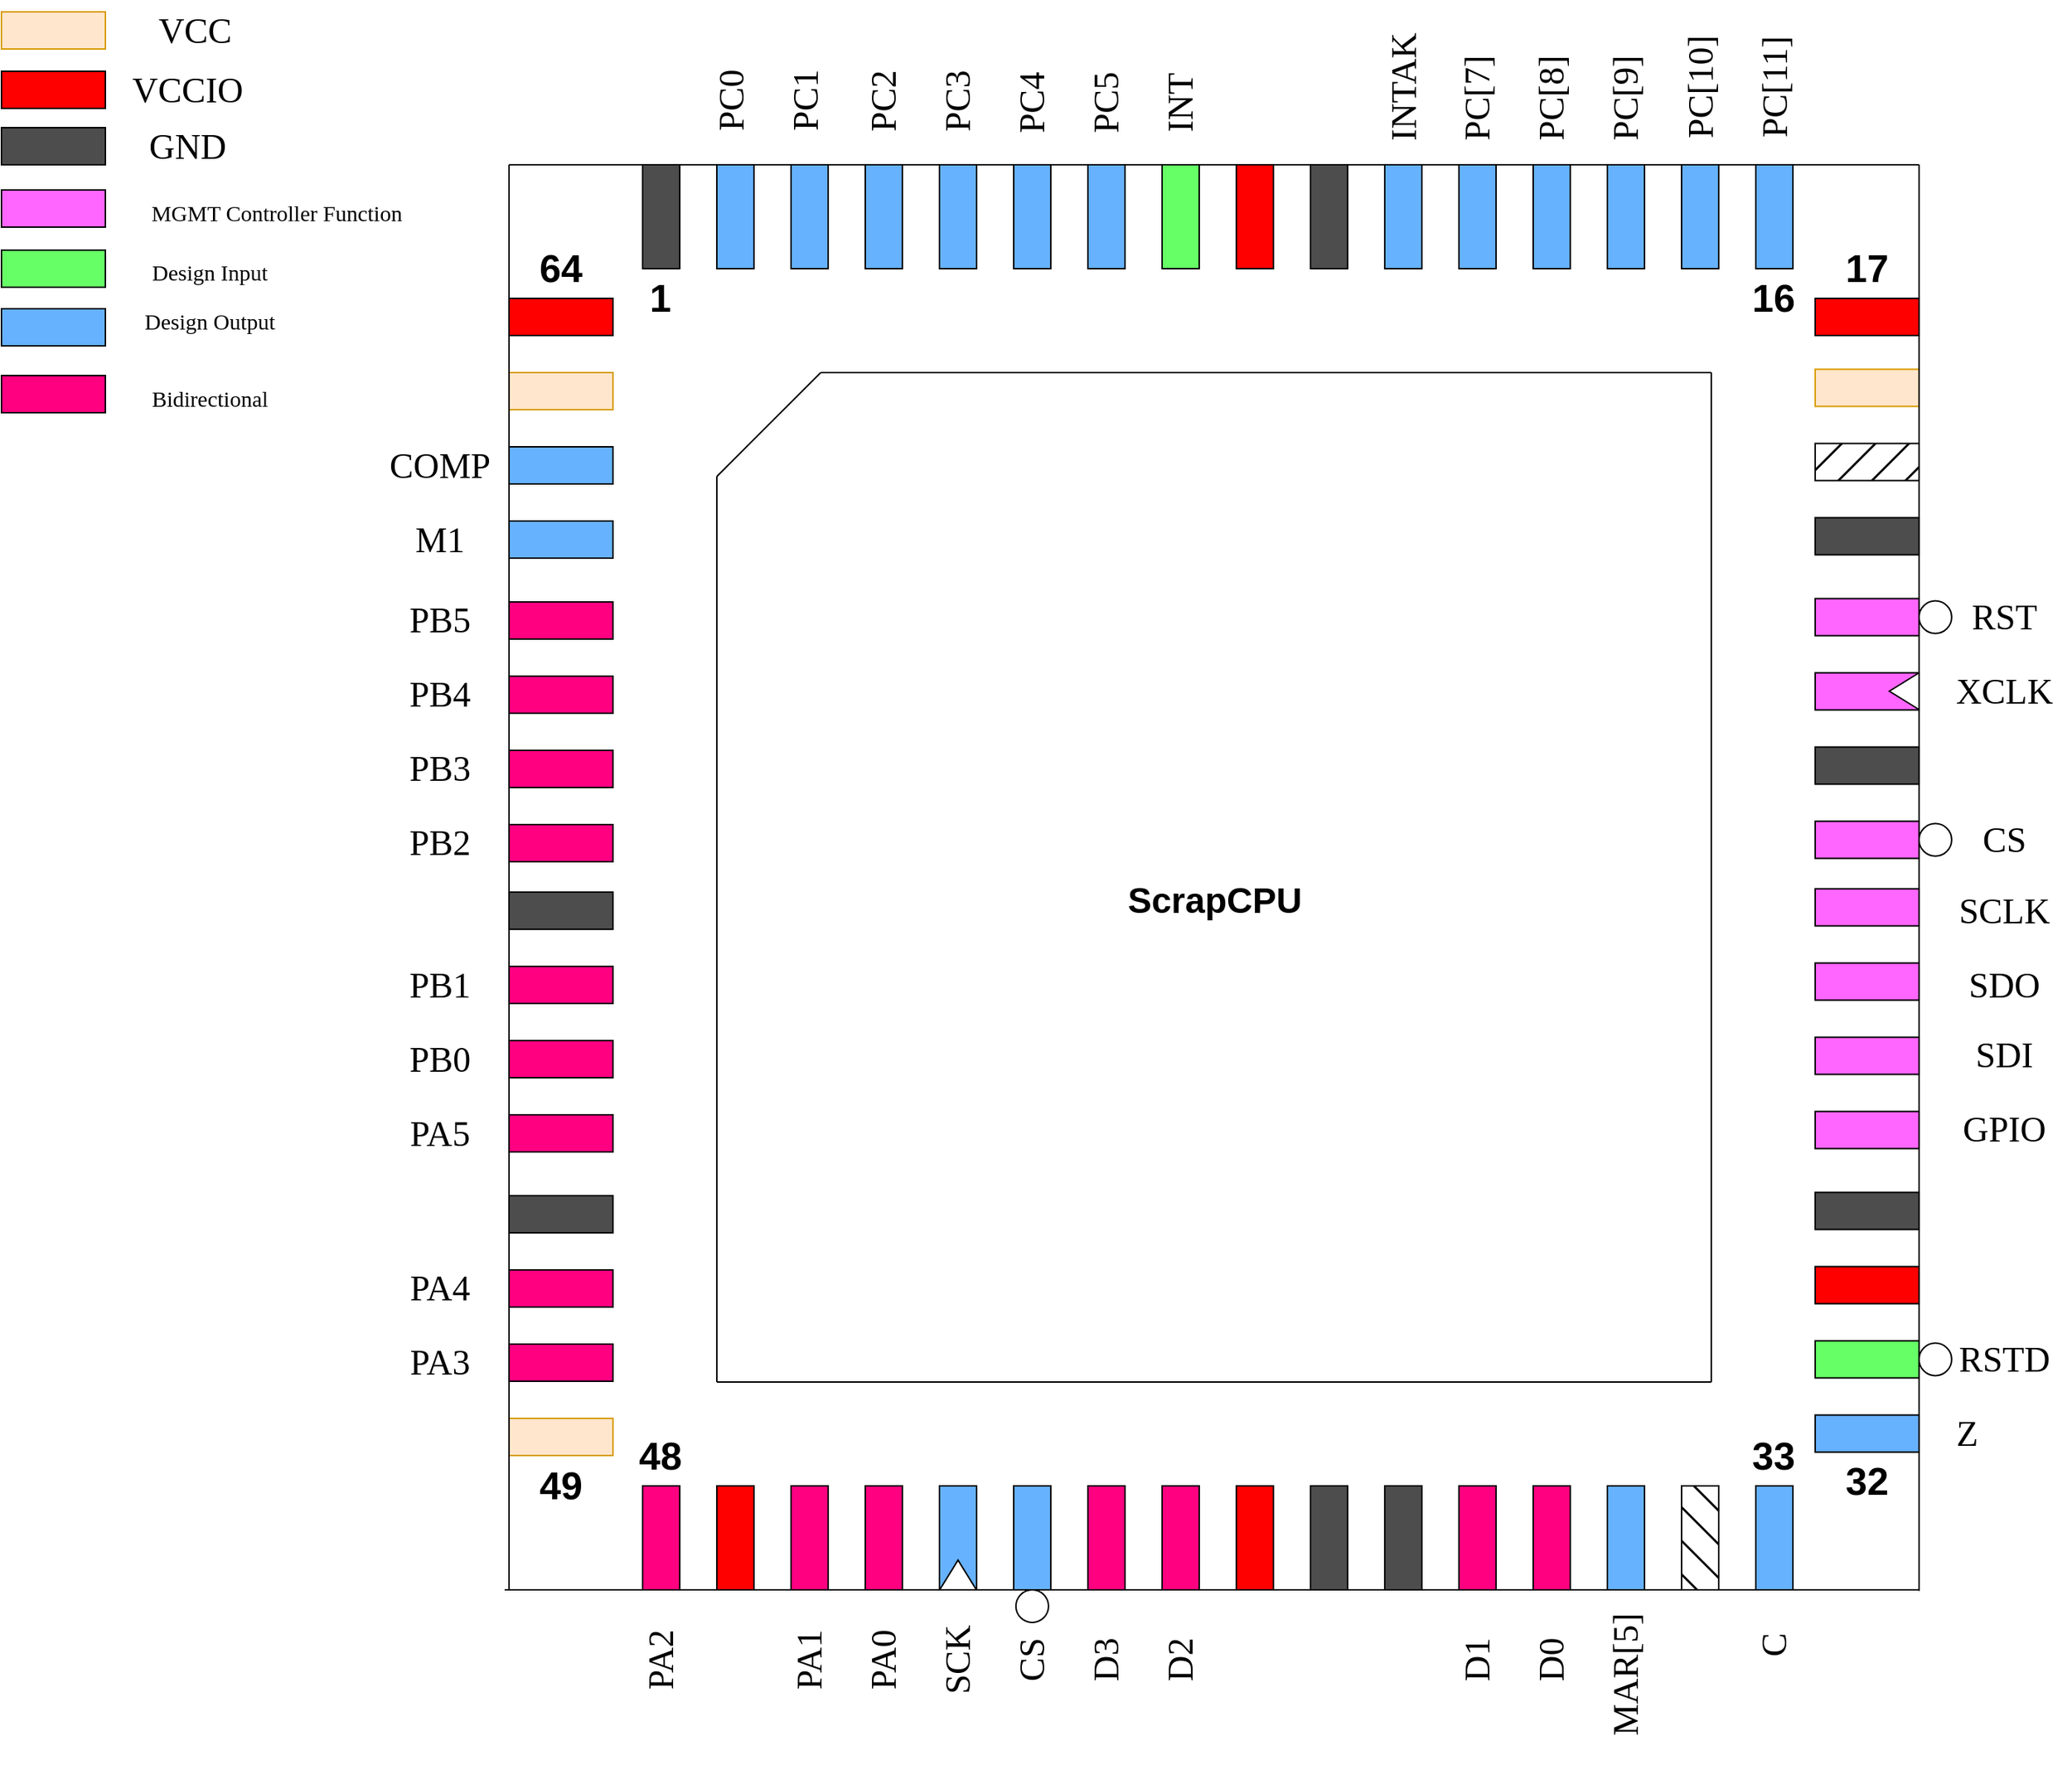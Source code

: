 <mxfile version="24.5.5" type="device">
  <diagram name="Page-1" id="KBfaCyDjYWF2zj9976v4">
    <mxGraphModel dx="2615" dy="2557" grid="1" gridSize="10" guides="1" tooltips="1" connect="1" arrows="1" fold="1" page="1" pageScale="1" pageWidth="1654" pageHeight="1169" math="0" shadow="0">
      <root>
        <mxCell id="0" />
        <mxCell id="1" parent="0" />
        <mxCell id="v-SxHT_lb7vYxUnTYVk2-1" value="" style="rounded=0;whiteSpace=wrap;html=1;fillColor=#FF0000;" parent="1" vertex="1">
          <mxGeometry x="351.96" y="193" width="70" height="25" as="geometry" />
        </mxCell>
        <mxCell id="v-SxHT_lb7vYxUnTYVk2-3" value="" style="rounded=0;whiteSpace=wrap;html=1;fillColor=#ffe6cc;strokeColor=#d79b00;" parent="1" vertex="1">
          <mxGeometry x="351.96" y="243" width="70" height="25" as="geometry" />
        </mxCell>
        <mxCell id="v-SxHT_lb7vYxUnTYVk2-4" value="" style="rounded=0;whiteSpace=wrap;html=1;fillColor=#66B2FF;" parent="1" vertex="1">
          <mxGeometry x="351.96" y="293" width="70" height="25" as="geometry" />
        </mxCell>
        <mxCell id="v-SxHT_lb7vYxUnTYVk2-5" value="" style="rounded=0;whiteSpace=wrap;html=1;fillColor=#66B2FF;" parent="1" vertex="1">
          <mxGeometry x="351.96" y="343" width="70" height="25" as="geometry" />
        </mxCell>
        <mxCell id="v-SxHT_lb7vYxUnTYVk2-6" value="" style="rounded=0;whiteSpace=wrap;html=1;fillColor=#FF0080;" parent="1" vertex="1">
          <mxGeometry x="351.96" y="397.5" width="70" height="25" as="geometry" />
        </mxCell>
        <mxCell id="v-SxHT_lb7vYxUnTYVk2-7" value="" style="rounded=0;whiteSpace=wrap;html=1;fillColor=#FF0080;" parent="1" vertex="1">
          <mxGeometry x="351.96" y="447.5" width="70" height="25" as="geometry" />
        </mxCell>
        <mxCell id="v-SxHT_lb7vYxUnTYVk2-8" value="" style="rounded=0;whiteSpace=wrap;html=1;fillColor=#FF0080;" parent="1" vertex="1">
          <mxGeometry x="351.96" y="497.5" width="70" height="25" as="geometry" />
        </mxCell>
        <mxCell id="v-SxHT_lb7vYxUnTYVk2-9" value="" style="rounded=0;whiteSpace=wrap;html=1;fillColor=#FF0080;" parent="1" vertex="1">
          <mxGeometry x="351.96" y="547.5" width="70" height="25" as="geometry" />
        </mxCell>
        <mxCell id="v-SxHT_lb7vYxUnTYVk2-10" value="" style="rounded=0;whiteSpace=wrap;html=1;fillColor=#4D4D4D;" parent="1" vertex="1">
          <mxGeometry x="351.96" y="593" width="70" height="25" as="geometry" />
        </mxCell>
        <mxCell id="v-SxHT_lb7vYxUnTYVk2-11" value="" style="rounded=0;whiteSpace=wrap;html=1;fillColor=#FF0080;" parent="1" vertex="1">
          <mxGeometry x="351.96" y="643" width="70" height="25" as="geometry" />
        </mxCell>
        <mxCell id="v-SxHT_lb7vYxUnTYVk2-12" value="" style="rounded=0;whiteSpace=wrap;html=1;fillColor=#FF0080;" parent="1" vertex="1">
          <mxGeometry x="351.96" y="693" width="70" height="25" as="geometry" />
        </mxCell>
        <mxCell id="v-SxHT_lb7vYxUnTYVk2-13" value="" style="rounded=0;whiteSpace=wrap;html=1;fillColor=#FF0080;" parent="1" vertex="1">
          <mxGeometry x="351.96" y="743" width="70" height="25" as="geometry" />
        </mxCell>
        <mxCell id="v-SxHT_lb7vYxUnTYVk2-14" value="" style="rounded=0;whiteSpace=wrap;html=1;fillColor=#4D4D4D;" parent="1" vertex="1">
          <mxGeometry x="351.96" y="797.5" width="70" height="25" as="geometry" />
        </mxCell>
        <mxCell id="v-SxHT_lb7vYxUnTYVk2-15" value="" style="rounded=0;whiteSpace=wrap;html=1;fillColor=#FF0080;" parent="1" vertex="1">
          <mxGeometry x="351.96" y="847.5" width="70" height="25" as="geometry" />
        </mxCell>
        <mxCell id="v-SxHT_lb7vYxUnTYVk2-16" value="" style="rounded=0;whiteSpace=wrap;html=1;fillColor=#FF0080;" parent="1" vertex="1">
          <mxGeometry x="351.96" y="897.5" width="70" height="25" as="geometry" />
        </mxCell>
        <mxCell id="v-SxHT_lb7vYxUnTYVk2-17" value="" style="rounded=0;whiteSpace=wrap;html=1;fillColor=#ffe6cc;strokeColor=#d79b00;" parent="1" vertex="1">
          <mxGeometry x="351.96" y="947.5" width="70" height="25" as="geometry" />
        </mxCell>
        <mxCell id="v-SxHT_lb7vYxUnTYVk2-19" value="" style="rounded=0;whiteSpace=wrap;html=1;fillColor=#FF0000;" parent="1" vertex="1">
          <mxGeometry x="1231.96" y="193" width="70" height="25" as="geometry" />
        </mxCell>
        <mxCell id="v-SxHT_lb7vYxUnTYVk2-20" value="" style="rounded=0;whiteSpace=wrap;html=1;fillColor=#ffe6cc;strokeColor=#d79b00;" parent="1" vertex="1">
          <mxGeometry x="1231.96" y="240.75" width="70" height="25" as="geometry" />
        </mxCell>
        <mxCell id="v-SxHT_lb7vYxUnTYVk2-21" value="" style="rounded=0;whiteSpace=wrap;html=1;fillColor=#000000;fillStyle=hatch;" parent="1" vertex="1">
          <mxGeometry x="1231.96" y="290.75" width="70" height="25" as="geometry" />
        </mxCell>
        <mxCell id="v-SxHT_lb7vYxUnTYVk2-22" value="" style="rounded=0;whiteSpace=wrap;html=1;fillColor=#4D4D4D;" parent="1" vertex="1">
          <mxGeometry x="1231.96" y="340.75" width="70" height="25" as="geometry" />
        </mxCell>
        <mxCell id="v-SxHT_lb7vYxUnTYVk2-23" value="" style="rounded=0;whiteSpace=wrap;html=1;fillColor=#FF66FF;" parent="1" vertex="1">
          <mxGeometry x="1231.96" y="395.25" width="70" height="25" as="geometry" />
        </mxCell>
        <mxCell id="v-SxHT_lb7vYxUnTYVk2-24" value="" style="rounded=0;whiteSpace=wrap;html=1;fillColor=#FF66FF;" parent="1" vertex="1">
          <mxGeometry x="1231.96" y="445.25" width="70" height="25" as="geometry" />
        </mxCell>
        <mxCell id="v-SxHT_lb7vYxUnTYVk2-25" value="" style="rounded=0;whiteSpace=wrap;html=1;fillColor=#4D4D4D;" parent="1" vertex="1">
          <mxGeometry x="1231.96" y="495.25" width="70" height="25" as="geometry" />
        </mxCell>
        <mxCell id="v-SxHT_lb7vYxUnTYVk2-26" value="" style="rounded=0;whiteSpace=wrap;html=1;fillColor=#FF66FF;" parent="1" vertex="1">
          <mxGeometry x="1231.96" y="545.25" width="70" height="25" as="geometry" />
        </mxCell>
        <mxCell id="v-SxHT_lb7vYxUnTYVk2-27" value="" style="rounded=0;whiteSpace=wrap;html=1;fillColor=#FF66FF;" parent="1" vertex="1">
          <mxGeometry x="1231.96" y="590.75" width="70" height="25" as="geometry" />
        </mxCell>
        <mxCell id="v-SxHT_lb7vYxUnTYVk2-28" value="" style="rounded=0;whiteSpace=wrap;html=1;fillColor=#FF66FF;" parent="1" vertex="1">
          <mxGeometry x="1231.96" y="640.75" width="70" height="25" as="geometry" />
        </mxCell>
        <mxCell id="v-SxHT_lb7vYxUnTYVk2-29" value="" style="rounded=0;whiteSpace=wrap;html=1;fillColor=#FF66FF;" parent="1" vertex="1">
          <mxGeometry x="1231.96" y="690.75" width="70" height="25" as="geometry" />
        </mxCell>
        <mxCell id="v-SxHT_lb7vYxUnTYVk2-30" value="" style="rounded=0;whiteSpace=wrap;html=1;fillColor=#FF66FF;" parent="1" vertex="1">
          <mxGeometry x="1231.96" y="740.75" width="70" height="25" as="geometry" />
        </mxCell>
        <mxCell id="v-SxHT_lb7vYxUnTYVk2-31" value="" style="rounded=0;whiteSpace=wrap;html=1;fillColor=#4D4D4D;" parent="1" vertex="1">
          <mxGeometry x="1231.96" y="795.25" width="70" height="25" as="geometry" />
        </mxCell>
        <mxCell id="v-SxHT_lb7vYxUnTYVk2-32" value="" style="rounded=0;whiteSpace=wrap;html=1;fillColor=#FF0000;" parent="1" vertex="1">
          <mxGeometry x="1231.96" y="845.25" width="70" height="25" as="geometry" />
        </mxCell>
        <mxCell id="v-SxHT_lb7vYxUnTYVk2-33" value="" style="rounded=0;whiteSpace=wrap;html=1;fillColor=#66FF66;" parent="1" vertex="1">
          <mxGeometry x="1231.96" y="895.25" width="70" height="25" as="geometry" />
        </mxCell>
        <mxCell id="v-SxHT_lb7vYxUnTYVk2-34" value="" style="rounded=0;whiteSpace=wrap;html=1;fillStyle=solid;fillColor=#66B2FF;" parent="1" vertex="1">
          <mxGeometry x="1231.96" y="945.25" width="70" height="25" as="geometry" />
        </mxCell>
        <mxCell id="v-SxHT_lb7vYxUnTYVk2-35" value="" style="rounded=0;whiteSpace=wrap;html=1;direction=south;fillColor=#FF0080;" parent="1" vertex="1">
          <mxGeometry x="441.96" y="993" width="25" height="70" as="geometry" />
        </mxCell>
        <mxCell id="v-SxHT_lb7vYxUnTYVk2-36" value="" style="rounded=0;whiteSpace=wrap;html=1;direction=south;fillColor=#FF0000;" parent="1" vertex="1">
          <mxGeometry x="491.96" y="993" width="25" height="70" as="geometry" />
        </mxCell>
        <mxCell id="v-SxHT_lb7vYxUnTYVk2-37" value="" style="rounded=0;whiteSpace=wrap;html=1;direction=south;fillColor=#FF0080;" parent="1" vertex="1">
          <mxGeometry x="541.96" y="993" width="25" height="70" as="geometry" />
        </mxCell>
        <mxCell id="v-SxHT_lb7vYxUnTYVk2-38" value="" style="rounded=0;whiteSpace=wrap;html=1;direction=south;fillColor=#FF0080;" parent="1" vertex="1">
          <mxGeometry x="591.96" y="993" width="25" height="70" as="geometry" />
        </mxCell>
        <mxCell id="v-SxHT_lb7vYxUnTYVk2-39" value="" style="rounded=0;whiteSpace=wrap;html=1;direction=south;fillColor=#66B2FF;" parent="1" vertex="1">
          <mxGeometry x="641.96" y="993" width="25" height="70" as="geometry" />
        </mxCell>
        <mxCell id="v-SxHT_lb7vYxUnTYVk2-40" value="" style="rounded=0;whiteSpace=wrap;html=1;direction=south;fillColor=#66B2FF;" parent="1" vertex="1">
          <mxGeometry x="691.96" y="993" width="25" height="70" as="geometry" />
        </mxCell>
        <mxCell id="v-SxHT_lb7vYxUnTYVk2-41" value="" style="rounded=0;whiteSpace=wrap;html=1;direction=south;fillColor=#FF0080;" parent="1" vertex="1">
          <mxGeometry x="741.96" y="993" width="25" height="70" as="geometry" />
        </mxCell>
        <mxCell id="v-SxHT_lb7vYxUnTYVk2-42" value="" style="rounded=0;whiteSpace=wrap;html=1;direction=south;fillColor=#FF0080;" parent="1" vertex="1">
          <mxGeometry x="791.96" y="993" width="25" height="70" as="geometry" />
        </mxCell>
        <mxCell id="v-SxHT_lb7vYxUnTYVk2-43" value="" style="rounded=0;whiteSpace=wrap;html=1;direction=south;fillColor=#FF0000;" parent="1" vertex="1">
          <mxGeometry x="841.96" y="993" width="25" height="70" as="geometry" />
        </mxCell>
        <mxCell id="v-SxHT_lb7vYxUnTYVk2-44" value="" style="rounded=0;whiteSpace=wrap;html=1;direction=south;fillColor=#4D4D4D;" parent="1" vertex="1">
          <mxGeometry x="891.96" y="993" width="25" height="70" as="geometry" />
        </mxCell>
        <mxCell id="v-SxHT_lb7vYxUnTYVk2-45" value="" style="rounded=0;whiteSpace=wrap;html=1;direction=south;fillColor=#4D4D4D;" parent="1" vertex="1">
          <mxGeometry x="941.96" y="993" width="25" height="70" as="geometry" />
        </mxCell>
        <mxCell id="v-SxHT_lb7vYxUnTYVk2-46" value="" style="rounded=0;whiteSpace=wrap;html=1;direction=south;fillColor=#FF0080;" parent="1" vertex="1">
          <mxGeometry x="991.96" y="993" width="25" height="70" as="geometry" />
        </mxCell>
        <mxCell id="v-SxHT_lb7vYxUnTYVk2-47" value="" style="rounded=0;whiteSpace=wrap;html=1;direction=south;fillColor=#FF0080;" parent="1" vertex="1">
          <mxGeometry x="1041.96" y="993" width="25" height="70" as="geometry" />
        </mxCell>
        <mxCell id="v-SxHT_lb7vYxUnTYVk2-48" value="" style="rounded=0;whiteSpace=wrap;html=1;direction=south;fillColor=#66B2FF;fillStyle=solid;" parent="1" vertex="1">
          <mxGeometry x="1091.96" y="993" width="25" height="70" as="geometry" />
        </mxCell>
        <mxCell id="v-SxHT_lb7vYxUnTYVk2-49" value="" style="rounded=0;whiteSpace=wrap;html=1;direction=south;fillStyle=hatch;fillColor=#000000;" parent="1" vertex="1">
          <mxGeometry x="1141.96" y="993" width="25" height="70" as="geometry" />
        </mxCell>
        <mxCell id="v-SxHT_lb7vYxUnTYVk2-50" value="" style="rounded=0;whiteSpace=wrap;html=1;direction=south;fillStyle=solid;fillColor=#66B2FF;" parent="1" vertex="1">
          <mxGeometry x="1191.96" y="993" width="25" height="70" as="geometry" />
        </mxCell>
        <mxCell id="v-SxHT_lb7vYxUnTYVk2-52" value="" style="rounded=0;whiteSpace=wrap;html=1;direction=south;fillColor=#4D4D4D;" parent="1" vertex="1">
          <mxGeometry x="441.96" y="103" width="25" height="70" as="geometry" />
        </mxCell>
        <mxCell id="v-SxHT_lb7vYxUnTYVk2-53" value="" style="rounded=0;whiteSpace=wrap;html=1;direction=south;fillColor=#66B2FF;" parent="1" vertex="1">
          <mxGeometry x="491.96" y="103" width="25" height="70" as="geometry" />
        </mxCell>
        <mxCell id="v-SxHT_lb7vYxUnTYVk2-54" value="" style="rounded=0;whiteSpace=wrap;html=1;direction=south;fillColor=#66B2FF;" parent="1" vertex="1">
          <mxGeometry x="541.96" y="103" width="25" height="70" as="geometry" />
        </mxCell>
        <mxCell id="v-SxHT_lb7vYxUnTYVk2-55" value="" style="rounded=0;whiteSpace=wrap;html=1;direction=south;fillColor=#66B2FF;" parent="1" vertex="1">
          <mxGeometry x="591.96" y="103" width="25" height="70" as="geometry" />
        </mxCell>
        <mxCell id="v-SxHT_lb7vYxUnTYVk2-56" value="" style="rounded=0;whiteSpace=wrap;html=1;direction=south;fillColor=#66B2FF;" parent="1" vertex="1">
          <mxGeometry x="641.96" y="103" width="25" height="70" as="geometry" />
        </mxCell>
        <mxCell id="v-SxHT_lb7vYxUnTYVk2-57" value="" style="rounded=0;whiteSpace=wrap;html=1;direction=south;fillColor=#66B2FF;" parent="1" vertex="1">
          <mxGeometry x="691.96" y="103" width="25" height="70" as="geometry" />
        </mxCell>
        <mxCell id="v-SxHT_lb7vYxUnTYVk2-58" value="" style="rounded=0;whiteSpace=wrap;html=1;direction=south;fillColor=#66B2FF;" parent="1" vertex="1">
          <mxGeometry x="741.96" y="103" width="25" height="70" as="geometry" />
        </mxCell>
        <mxCell id="v-SxHT_lb7vYxUnTYVk2-59" value="" style="rounded=0;whiteSpace=wrap;html=1;direction=south;fillColor=#66FF66;" parent="1" vertex="1">
          <mxGeometry x="791.96" y="103" width="25" height="70" as="geometry" />
        </mxCell>
        <mxCell id="v-SxHT_lb7vYxUnTYVk2-60" value="" style="rounded=0;whiteSpace=wrap;html=1;direction=south;fillColor=#FF0000;" parent="1" vertex="1">
          <mxGeometry x="841.96" y="103" width="25" height="70" as="geometry" />
        </mxCell>
        <mxCell id="v-SxHT_lb7vYxUnTYVk2-61" value="" style="rounded=0;whiteSpace=wrap;html=1;direction=south;fillColor=#4D4D4D;" parent="1" vertex="1">
          <mxGeometry x="891.96" y="103" width="25" height="70" as="geometry" />
        </mxCell>
        <mxCell id="v-SxHT_lb7vYxUnTYVk2-62" value="" style="rounded=0;whiteSpace=wrap;html=1;direction=south;fillColor=#66B2FF;" parent="1" vertex="1">
          <mxGeometry x="941.96" y="103" width="25" height="70" as="geometry" />
        </mxCell>
        <mxCell id="v-SxHT_lb7vYxUnTYVk2-63" value="" style="rounded=0;whiteSpace=wrap;html=1;direction=south;fillColor=#66B2FF;" parent="1" vertex="1">
          <mxGeometry x="991.96" y="103" width="25" height="70" as="geometry" />
        </mxCell>
        <mxCell id="v-SxHT_lb7vYxUnTYVk2-64" value="" style="rounded=0;whiteSpace=wrap;html=1;direction=south;fillColor=#66B2FF;" parent="1" vertex="1">
          <mxGeometry x="1041.96" y="103" width="25" height="70" as="geometry" />
        </mxCell>
        <mxCell id="v-SxHT_lb7vYxUnTYVk2-65" value="" style="rounded=0;whiteSpace=wrap;html=1;direction=south;fillColor=#66B2FF;" parent="1" vertex="1">
          <mxGeometry x="1091.96" y="103" width="25" height="70" as="geometry" />
        </mxCell>
        <mxCell id="v-SxHT_lb7vYxUnTYVk2-66" value="" style="rounded=0;whiteSpace=wrap;html=1;direction=south;fillColor=#66B2FF;fillStyle=solid;" parent="1" vertex="1">
          <mxGeometry x="1141.96" y="103" width="25" height="70" as="geometry" />
        </mxCell>
        <mxCell id="v-SxHT_lb7vYxUnTYVk2-67" value="" style="rounded=0;whiteSpace=wrap;html=1;direction=south;fillColor=#66B2FF;fillStyle=solid;" parent="1" vertex="1">
          <mxGeometry x="1191.96" y="103" width="25" height="70" as="geometry" />
        </mxCell>
        <mxCell id="v-SxHT_lb7vYxUnTYVk2-69" value="" style="endArrow=none;html=1;rounded=0;" parent="1" edge="1">
          <mxGeometry width="50" height="50" relative="1" as="geometry">
            <mxPoint x="491.96" y="923" as="sourcePoint" />
            <mxPoint x="1161.96" y="923" as="targetPoint" />
          </mxGeometry>
        </mxCell>
        <mxCell id="v-SxHT_lb7vYxUnTYVk2-70" value="" style="endArrow=none;html=1;rounded=0;" parent="1" edge="1">
          <mxGeometry width="50" height="50" relative="1" as="geometry">
            <mxPoint x="1161.96" y="923" as="sourcePoint" />
            <mxPoint x="1161.96" y="243" as="targetPoint" />
          </mxGeometry>
        </mxCell>
        <mxCell id="v-SxHT_lb7vYxUnTYVk2-71" value="" style="endArrow=none;html=1;rounded=0;" parent="1" edge="1">
          <mxGeometry width="50" height="50" relative="1" as="geometry">
            <mxPoint x="561.96" y="243" as="sourcePoint" />
            <mxPoint x="1161.96" y="243" as="targetPoint" />
          </mxGeometry>
        </mxCell>
        <mxCell id="v-SxHT_lb7vYxUnTYVk2-72" value="" style="endArrow=none;html=1;rounded=0;" parent="1" edge="1">
          <mxGeometry width="50" height="50" relative="1" as="geometry">
            <mxPoint x="491.96" y="923" as="sourcePoint" />
            <mxPoint x="491.96" y="313" as="targetPoint" />
          </mxGeometry>
        </mxCell>
        <mxCell id="v-SxHT_lb7vYxUnTYVk2-73" value="" style="endArrow=none;html=1;rounded=0;" parent="1" edge="1">
          <mxGeometry width="50" height="50" relative="1" as="geometry">
            <mxPoint x="491.96" y="313" as="sourcePoint" />
            <mxPoint x="561.96" y="243" as="targetPoint" />
          </mxGeometry>
        </mxCell>
        <mxCell id="v-SxHT_lb7vYxUnTYVk2-74" value="" style="endArrow=none;html=1;rounded=0;" parent="1" edge="1">
          <mxGeometry width="50" height="50" relative="1" as="geometry">
            <mxPoint x="351.96" y="1063" as="sourcePoint" />
            <mxPoint x="351.96" y="103" as="targetPoint" />
          </mxGeometry>
        </mxCell>
        <mxCell id="v-SxHT_lb7vYxUnTYVk2-75" value="" style="endArrow=none;html=1;rounded=0;" parent="1" edge="1">
          <mxGeometry width="50" height="50" relative="1" as="geometry">
            <mxPoint x="351.96" y="103" as="sourcePoint" />
            <mxPoint x="1301.96" y="103" as="targetPoint" />
          </mxGeometry>
        </mxCell>
        <mxCell id="v-SxHT_lb7vYxUnTYVk2-76" value="" style="endArrow=none;html=1;rounded=0;" parent="1" edge="1">
          <mxGeometry width="50" height="50" relative="1" as="geometry">
            <mxPoint x="1301.96" y="1063.741" as="sourcePoint" />
            <mxPoint x="1301.96" y="103" as="targetPoint" />
          </mxGeometry>
        </mxCell>
        <mxCell id="v-SxHT_lb7vYxUnTYVk2-77" value="" style="endArrow=none;html=1;rounded=0;" parent="1" edge="1">
          <mxGeometry width="50" height="50" relative="1" as="geometry">
            <mxPoint x="348.997" y="1063" as="sourcePoint" />
            <mxPoint x="1301.96" y="1063" as="targetPoint" />
          </mxGeometry>
        </mxCell>
        <mxCell id="v-SxHT_lb7vYxUnTYVk2-78" value="&lt;font size=&quot;1&quot;&gt;&lt;b&gt;&lt;font style=&quot;font-size: 26px;&quot;&gt;1&lt;/font&gt;&lt;/b&gt;&lt;/font&gt;" style="text;html=1;strokeColor=none;fillColor=none;align=center;verticalAlign=middle;whiteSpace=wrap;rounded=0;" parent="1" vertex="1">
          <mxGeometry x="439.46" y="173" width="30" height="40" as="geometry" />
        </mxCell>
        <mxCell id="v-SxHT_lb7vYxUnTYVk2-79" value="&lt;font size=&quot;1&quot;&gt;&lt;b style=&quot;font-size: 26px;&quot;&gt;64&lt;/b&gt;&lt;/font&gt;" style="text;html=1;strokeColor=none;fillColor=none;align=center;verticalAlign=middle;whiteSpace=wrap;rounded=0;" parent="1" vertex="1">
          <mxGeometry x="366.96" y="153" width="40" height="40" as="geometry" />
        </mxCell>
        <mxCell id="v-SxHT_lb7vYxUnTYVk2-81" value="&lt;font size=&quot;1&quot;&gt;&lt;b style=&quot;font-size: 26px;&quot;&gt;16&lt;/b&gt;&lt;/font&gt;" style="text;html=1;strokeColor=none;fillColor=none;align=center;verticalAlign=middle;whiteSpace=wrap;rounded=0;" parent="1" vertex="1">
          <mxGeometry x="1184.46" y="173" width="40" height="40" as="geometry" />
        </mxCell>
        <mxCell id="v-SxHT_lb7vYxUnTYVk2-82" value="&lt;font size=&quot;1&quot;&gt;&lt;b style=&quot;font-size: 26px;&quot;&gt;17&lt;/b&gt;&lt;/font&gt;" style="text;html=1;strokeColor=none;fillColor=none;align=center;verticalAlign=middle;whiteSpace=wrap;rounded=0;" parent="1" vertex="1">
          <mxGeometry x="1246.96" y="153" width="40" height="40" as="geometry" />
        </mxCell>
        <mxCell id="v-SxHT_lb7vYxUnTYVk2-83" value="&lt;font size=&quot;1&quot;&gt;&lt;b style=&quot;font-size: 26px;&quot;&gt;32&lt;/b&gt;&lt;/font&gt;" style="text;html=1;strokeColor=none;fillColor=none;align=center;verticalAlign=middle;whiteSpace=wrap;rounded=0;" parent="1" vertex="1">
          <mxGeometry x="1246.96" y="970.25" width="40" height="40" as="geometry" />
        </mxCell>
        <mxCell id="v-SxHT_lb7vYxUnTYVk2-84" value="&lt;font size=&quot;1&quot;&gt;&lt;b style=&quot;font-size: 26px;&quot;&gt;33&lt;/b&gt;&lt;/font&gt;" style="text;html=1;strokeColor=none;fillColor=none;align=center;verticalAlign=middle;whiteSpace=wrap;rounded=0;" parent="1" vertex="1">
          <mxGeometry x="1184.46" y="953" width="40" height="40" as="geometry" />
        </mxCell>
        <mxCell id="v-SxHT_lb7vYxUnTYVk2-85" value="&lt;font size=&quot;1&quot;&gt;&lt;b style=&quot;font-size: 26px;&quot;&gt;48&lt;/b&gt;&lt;/font&gt;" style="text;html=1;strokeColor=none;fillColor=none;align=center;verticalAlign=middle;whiteSpace=wrap;rounded=0;" parent="1" vertex="1">
          <mxGeometry x="434.46" y="953" width="40" height="40" as="geometry" />
        </mxCell>
        <mxCell id="v-SxHT_lb7vYxUnTYVk2-86" value="&lt;font size=&quot;1&quot;&gt;&lt;b style=&quot;font-size: 26px;&quot;&gt;49&lt;/b&gt;&lt;/font&gt;" style="text;html=1;strokeColor=none;fillColor=none;align=center;verticalAlign=middle;whiteSpace=wrap;rounded=0;" parent="1" vertex="1">
          <mxGeometry x="366.96" y="972.5" width="40" height="40" as="geometry" />
        </mxCell>
        <mxCell id="v-SxHT_lb7vYxUnTYVk2-87" value="&lt;b&gt;&lt;font style=&quot;font-size: 24px;&quot;&gt;ScrapCPU&lt;/font&gt;&lt;/b&gt;" style="text;html=1;align=center;verticalAlign=middle;resizable=0;points=[];autosize=1;strokeColor=none;fillColor=none;" parent="1" vertex="1">
          <mxGeometry x="757" y="579" width="140" height="40" as="geometry" />
        </mxCell>
        <mxCell id="v-SxHT_lb7vYxUnTYVk2-89" value="" style="triangle;whiteSpace=wrap;html=1;direction=west;" parent="1" vertex="1">
          <mxGeometry x="1281.96" y="445.25" width="20" height="24.75" as="geometry" />
        </mxCell>
        <mxCell id="v-SxHT_lb7vYxUnTYVk2-91" value="" style="ellipse;whiteSpace=wrap;html=1;aspect=fixed;" parent="1" vertex="1">
          <mxGeometry x="1301.96" y="396.77" width="21.96" height="21.96" as="geometry" />
        </mxCell>
        <mxCell id="v-SxHT_lb7vYxUnTYVk2-92" value="&lt;font style=&quot;font-size: 24px;&quot;&gt;RST&lt;/font&gt;" style="text;html=1;align=center;verticalAlign=middle;resizable=0;points=[];autosize=1;strokeColor=none;fillColor=none;fontFamily=Tahoma;" parent="1" vertex="1">
          <mxGeometry x="1323.92" y="387.75" width="70" height="40" as="geometry" />
        </mxCell>
        <mxCell id="v-SxHT_lb7vYxUnTYVk2-93" value="&lt;div&gt;&lt;font style=&quot;font-size: 24px;&quot;&gt;XCLK&lt;/font&gt;&lt;/div&gt;" style="text;html=1;align=center;verticalAlign=middle;resizable=0;points=[];autosize=1;strokeColor=none;fillColor=none;fontFamily=Tahoma;" parent="1" vertex="1">
          <mxGeometry x="1313.92" y="437.62" width="90" height="40" as="geometry" />
        </mxCell>
        <mxCell id="v-SxHT_lb7vYxUnTYVk2-94" value="&lt;div&gt;&lt;font style=&quot;font-size: 24px;&quot;&gt;GPIO&lt;/font&gt;&lt;/div&gt;" style="text;html=1;align=center;verticalAlign=middle;resizable=0;points=[];autosize=1;strokeColor=none;fillColor=none;fontFamily=Tahoma;" parent="1" vertex="1">
          <mxGeometry x="1313.92" y="733.25" width="90" height="40" as="geometry" />
        </mxCell>
        <mxCell id="v-SxHT_lb7vYxUnTYVk2-95" value="&lt;div&gt;&lt;font style=&quot;font-size: 24px;&quot;&gt;SDI&lt;/font&gt;&lt;/div&gt;" style="text;html=1;align=center;verticalAlign=middle;resizable=0;points=[];autosize=1;strokeColor=none;fillColor=none;fontFamily=Tahoma;" parent="1" vertex="1">
          <mxGeometry x="1323.92" y="683.25" width="70" height="40" as="geometry" />
        </mxCell>
        <mxCell id="v-SxHT_lb7vYxUnTYVk2-96" value="&lt;div&gt;&lt;font style=&quot;font-size: 24px;&quot;&gt;SDO&lt;/font&gt;&lt;/div&gt;" style="text;html=1;align=center;verticalAlign=middle;resizable=0;points=[];autosize=1;strokeColor=none;fillColor=none;fontFamily=Tahoma;" parent="1" vertex="1">
          <mxGeometry x="1318.92" y="635.5" width="80" height="40" as="geometry" />
        </mxCell>
        <mxCell id="v-SxHT_lb7vYxUnTYVk2-97" value="&lt;div&gt;&lt;font style=&quot;font-size: 24px;&quot;&gt;SCLK&lt;/font&gt;&lt;/div&gt;" style="text;html=1;align=center;verticalAlign=middle;resizable=0;points=[];autosize=1;strokeColor=none;fillColor=none;fontFamily=Tahoma;" parent="1" vertex="1">
          <mxGeometry x="1313.92" y="585.5" width="90" height="40" as="geometry" />
        </mxCell>
        <mxCell id="v-SxHT_lb7vYxUnTYVk2-98" value="" style="ellipse;whiteSpace=wrap;html=1;aspect=fixed;" parent="1" vertex="1">
          <mxGeometry x="1301.96" y="546.77" width="21.96" height="21.96" as="geometry" />
        </mxCell>
        <mxCell id="v-SxHT_lb7vYxUnTYVk2-99" value="&lt;div&gt;&lt;font style=&quot;font-size: 24px;&quot;&gt;CS&lt;/font&gt;&lt;/div&gt;" style="text;html=1;align=center;verticalAlign=middle;resizable=0;points=[];autosize=1;strokeColor=none;fillColor=none;fontFamily=Tahoma;" parent="1" vertex="1">
          <mxGeometry x="1328.92" y="537.75" width="60" height="40" as="geometry" />
        </mxCell>
        <mxCell id="v-SxHT_lb7vYxUnTYVk2-100" value="" style="rounded=0;whiteSpace=wrap;html=1;fillColor=#FF0000;" parent="1" vertex="1">
          <mxGeometry x="10.0" y="40" width="70" height="25" as="geometry" />
        </mxCell>
        <mxCell id="v-SxHT_lb7vYxUnTYVk2-101" value="" style="rounded=0;whiteSpace=wrap;html=1;fillColor=#4D4D4D;" parent="1" vertex="1">
          <mxGeometry x="10.0" y="78" width="70" height="25" as="geometry" />
        </mxCell>
        <mxCell id="v-SxHT_lb7vYxUnTYVk2-103" value="&lt;div&gt;&lt;font style=&quot;font-size: 24px;&quot;&gt;VCCIO&lt;/font&gt;&lt;/div&gt;" style="text;html=1;align=center;verticalAlign=middle;resizable=0;points=[];autosize=1;strokeColor=none;fillColor=none;fontFamily=Tahoma;" parent="1" vertex="1">
          <mxGeometry x="80" y="32.5" width="110" height="40" as="geometry" />
        </mxCell>
        <mxCell id="v-SxHT_lb7vYxUnTYVk2-104" value="&lt;div&gt;&lt;font style=&quot;font-size: 24px;&quot;&gt;GND&lt;/font&gt;&lt;/div&gt;" style="text;html=1;align=center;verticalAlign=middle;resizable=0;points=[];autosize=1;strokeColor=none;fillColor=none;fontFamily=Tahoma;" parent="1" vertex="1">
          <mxGeometry x="95" y="70.5" width="80" height="40" as="geometry" />
        </mxCell>
        <mxCell id="v-SxHT_lb7vYxUnTYVk2-105" value="" style="rounded=0;whiteSpace=wrap;html=1;fillColor=#FF66FF;" parent="1" vertex="1">
          <mxGeometry x="10" y="120" width="70" height="25" as="geometry" />
        </mxCell>
        <mxCell id="v-SxHT_lb7vYxUnTYVk2-106" value="&lt;div style=&quot;font-size: 23px;&quot;&gt;&lt;font style=&quot;font-size: 15px;&quot;&gt;MGMT Controller Function&lt;/font&gt;&lt;/div&gt;" style="text;html=1;align=center;verticalAlign=middle;resizable=0;points=[];autosize=1;strokeColor=none;fillColor=none;fontFamily=Tahoma;" parent="1" vertex="1">
          <mxGeometry x="80" y="113" width="230" height="40" as="geometry" />
        </mxCell>
        <mxCell id="U2bmND2k7hVVG4__iPzT-1" value="&lt;div&gt;&lt;font style=&quot;font-size: 24px;&quot;&gt;RSTD&lt;/font&gt;&lt;/div&gt;" style="text;html=1;align=center;verticalAlign=middle;resizable=0;points=[];autosize=1;strokeColor=none;fillColor=none;fontFamily=Tahoma;" parent="1" vertex="1">
          <mxGeometry x="1318.92" y="887.75" width="80" height="40" as="geometry" />
        </mxCell>
        <mxCell id="8L8vdNqKMvf3Fnzzfxsz-1" value="&lt;div&gt;&lt;font style=&quot;font-size: 24px;&quot;&gt;D0&lt;/font&gt;&lt;/div&gt;" style="text;html=1;align=center;verticalAlign=middle;resizable=0;points=[];autosize=1;strokeColor=none;fillColor=none;fontFamily=Tahoma;rotation=270;" parent="1" vertex="1">
          <mxGeometry x="1024.46" y="1090" width="60" height="40" as="geometry" />
        </mxCell>
        <mxCell id="8L8vdNqKMvf3Fnzzfxsz-2" value="&lt;div&gt;&lt;font style=&quot;font-size: 24px;&quot;&gt;D1&lt;/font&gt;&lt;/div&gt;" style="text;html=1;align=center;verticalAlign=middle;resizable=0;points=[];autosize=1;strokeColor=none;fillColor=none;fontFamily=Tahoma;rotation=270;" parent="1" vertex="1">
          <mxGeometry x="974.46" y="1090" width="60" height="40" as="geometry" />
        </mxCell>
        <mxCell id="8L8vdNqKMvf3Fnzzfxsz-3" value="&lt;div&gt;&lt;font style=&quot;font-size: 24px;&quot;&gt;D2&lt;/font&gt;&lt;/div&gt;" style="text;html=1;align=center;verticalAlign=middle;resizable=0;points=[];autosize=1;strokeColor=none;fillColor=none;fontFamily=Tahoma;rotation=270;" parent="1" vertex="1">
          <mxGeometry x="774.46" y="1090" width="60" height="40" as="geometry" />
        </mxCell>
        <mxCell id="8L8vdNqKMvf3Fnzzfxsz-4" value="&lt;div&gt;&lt;font style=&quot;font-size: 24px;&quot;&gt;D3&lt;/font&gt;&lt;/div&gt;" style="text;html=1;align=center;verticalAlign=middle;resizable=0;points=[];autosize=1;strokeColor=none;fillColor=none;fontFamily=Tahoma;rotation=270;" parent="1" vertex="1">
          <mxGeometry x="724.46" y="1090" width="60" height="40" as="geometry" />
        </mxCell>
        <mxCell id="8L8vdNqKMvf3Fnzzfxsz-5" value="&lt;div&gt;&lt;font style=&quot;font-size: 24px;&quot;&gt;CS&lt;/font&gt;&lt;/div&gt;" style="text;html=1;align=center;verticalAlign=middle;resizable=0;points=[];autosize=1;strokeColor=none;fillColor=none;fontFamily=Tahoma;rotation=270;" parent="1" vertex="1">
          <mxGeometry x="674.46" y="1090" width="60" height="40" as="geometry" />
        </mxCell>
        <mxCell id="8L8vdNqKMvf3Fnzzfxsz-6" value="&lt;div&gt;&lt;font style=&quot;font-size: 24px;&quot;&gt;SCK&lt;/font&gt;&lt;/div&gt;" style="text;html=1;align=center;verticalAlign=middle;resizable=0;points=[];autosize=1;strokeColor=none;fillColor=none;fontFamily=Tahoma;rotation=270;" parent="1" vertex="1">
          <mxGeometry x="614.46" y="1090" width="80" height="40" as="geometry" />
        </mxCell>
        <mxCell id="8L8vdNqKMvf3Fnzzfxsz-7" value="&lt;div&gt;&lt;font style=&quot;font-size: 24px;&quot;&gt;PA0&lt;/font&gt;&lt;/div&gt;" style="text;html=1;align=center;verticalAlign=middle;resizable=0;points=[];autosize=1;strokeColor=none;fillColor=none;fontFamily=Tahoma;rotation=270;" parent="1" vertex="1">
          <mxGeometry x="569.46" y="1090" width="70" height="40" as="geometry" />
        </mxCell>
        <mxCell id="8L8vdNqKMvf3Fnzzfxsz-8" value="&lt;div&gt;&lt;font style=&quot;font-size: 24px;&quot;&gt;PA1&lt;/font&gt;&lt;/div&gt;" style="text;html=1;align=center;verticalAlign=middle;resizable=0;points=[];autosize=1;strokeColor=none;fillColor=none;fontFamily=Tahoma;rotation=270;" parent="1" vertex="1">
          <mxGeometry x="519.46" y="1090" width="70" height="40" as="geometry" />
        </mxCell>
        <mxCell id="8L8vdNqKMvf3Fnzzfxsz-9" value="&lt;div&gt;&lt;font style=&quot;font-size: 24px;&quot;&gt;PA2&lt;/font&gt;&lt;/div&gt;" style="text;html=1;align=center;verticalAlign=middle;resizable=0;points=[];autosize=1;strokeColor=none;fillColor=none;fontFamily=Tahoma;rotation=270;" parent="1" vertex="1">
          <mxGeometry x="419.46" y="1090" width="70" height="40" as="geometry" />
        </mxCell>
        <mxCell id="8L8vdNqKMvf3Fnzzfxsz-10" value="&lt;div&gt;&lt;font style=&quot;font-size: 24px;&quot;&gt;PA3&lt;/font&gt;&lt;/div&gt;" style="text;html=1;align=center;verticalAlign=middle;resizable=0;points=[];autosize=1;strokeColor=none;fillColor=none;fontFamily=Tahoma;rotation=0;" parent="1" vertex="1">
          <mxGeometry x="270" y="890" width="70" height="40" as="geometry" />
        </mxCell>
        <mxCell id="8L8vdNqKMvf3Fnzzfxsz-11" value="&lt;div&gt;&lt;font style=&quot;font-size: 24px;&quot;&gt;PA4&lt;/font&gt;&lt;/div&gt;" style="text;html=1;align=center;verticalAlign=middle;resizable=0;points=[];autosize=1;strokeColor=none;fillColor=none;fontFamily=Tahoma;rotation=0;" parent="1" vertex="1">
          <mxGeometry x="270" y="840" width="70" height="40" as="geometry" />
        </mxCell>
        <mxCell id="8L8vdNqKMvf3Fnzzfxsz-12" value="&lt;div&gt;&lt;font style=&quot;font-size: 24px;&quot;&gt;PA5&lt;/font&gt;&lt;/div&gt;" style="text;html=1;align=center;verticalAlign=middle;resizable=0;points=[];autosize=1;strokeColor=none;fillColor=none;fontFamily=Tahoma;rotation=0;" parent="1" vertex="1">
          <mxGeometry x="270" y="735.5" width="70" height="40" as="geometry" />
        </mxCell>
        <mxCell id="8L8vdNqKMvf3Fnzzfxsz-13" value="&lt;div&gt;&lt;font style=&quot;font-size: 24px;&quot;&gt;PB0&lt;/font&gt;&lt;/div&gt;" style="text;html=1;align=center;verticalAlign=middle;resizable=0;points=[];autosize=1;strokeColor=none;fillColor=none;fontFamily=Tahoma;rotation=0;" parent="1" vertex="1">
          <mxGeometry x="270" y="685.5" width="70" height="40" as="geometry" />
        </mxCell>
        <mxCell id="8L8vdNqKMvf3Fnzzfxsz-14" value="&lt;div&gt;&lt;font style=&quot;font-size: 24px;&quot;&gt;PB1&lt;/font&gt;&lt;/div&gt;" style="text;html=1;align=center;verticalAlign=middle;resizable=0;points=[];autosize=1;strokeColor=none;fillColor=none;fontFamily=Tahoma;rotation=0;" parent="1" vertex="1">
          <mxGeometry x="270" y="635.5" width="70" height="40" as="geometry" />
        </mxCell>
        <mxCell id="8L8vdNqKMvf3Fnzzfxsz-15" value="&lt;div&gt;&lt;font style=&quot;font-size: 24px;&quot;&gt;PB2&lt;/font&gt;&lt;/div&gt;" style="text;html=1;align=center;verticalAlign=middle;resizable=0;points=[];autosize=1;strokeColor=none;fillColor=none;fontFamily=Tahoma;rotation=0;" parent="1" vertex="1">
          <mxGeometry x="270" y="540" width="70" height="40" as="geometry" />
        </mxCell>
        <mxCell id="8L8vdNqKMvf3Fnzzfxsz-16" value="&lt;div&gt;&lt;font style=&quot;font-size: 24px;&quot;&gt;PB3&lt;/font&gt;&lt;/div&gt;" style="text;html=1;align=center;verticalAlign=middle;resizable=0;points=[];autosize=1;strokeColor=none;fillColor=none;fontFamily=Tahoma;rotation=0;" parent="1" vertex="1">
          <mxGeometry x="270" y="490" width="70" height="40" as="geometry" />
        </mxCell>
        <mxCell id="8L8vdNqKMvf3Fnzzfxsz-17" value="&lt;div&gt;&lt;font style=&quot;font-size: 24px;&quot;&gt;PB4&lt;/font&gt;&lt;/div&gt;" style="text;html=1;align=center;verticalAlign=middle;resizable=0;points=[];autosize=1;strokeColor=none;fillColor=none;fontFamily=Tahoma;rotation=0;" parent="1" vertex="1">
          <mxGeometry x="270" y="440" width="70" height="40" as="geometry" />
        </mxCell>
        <mxCell id="8L8vdNqKMvf3Fnzzfxsz-18" value="&lt;div&gt;&lt;font style=&quot;font-size: 24px;&quot;&gt;PB5&lt;/font&gt;&lt;/div&gt;" style="text;html=1;align=center;verticalAlign=middle;resizable=0;points=[];autosize=1;strokeColor=none;fillColor=none;fontFamily=Tahoma;rotation=0;" parent="1" vertex="1">
          <mxGeometry x="270" y="390" width="70" height="40" as="geometry" />
        </mxCell>
        <mxCell id="8L8vdNqKMvf3Fnzzfxsz-19" value="&lt;div&gt;&lt;font style=&quot;font-size: 24px;&quot;&gt;M1&lt;/font&gt;&lt;/div&gt;" style="text;html=1;align=center;verticalAlign=middle;resizable=0;points=[];autosize=1;strokeColor=none;fillColor=none;fontFamily=Tahoma;rotation=0;" parent="1" vertex="1">
          <mxGeometry x="275" y="335.5" width="60" height="40" as="geometry" />
        </mxCell>
        <mxCell id="8L8vdNqKMvf3Fnzzfxsz-20" value="&lt;div&gt;&lt;font style=&quot;font-size: 24px;&quot;&gt;COMP&lt;/font&gt;&lt;/div&gt;" style="text;html=1;align=center;verticalAlign=middle;resizable=0;points=[];autosize=1;strokeColor=none;fillColor=none;fontFamily=Tahoma;rotation=0;" parent="1" vertex="1">
          <mxGeometry x="255" y="285.5" width="100" height="40" as="geometry" />
        </mxCell>
        <mxCell id="8L8vdNqKMvf3Fnzzfxsz-21" value="&lt;div&gt;&lt;font style=&quot;font-size: 24px;&quot;&gt;PC0&lt;/font&gt;&lt;/div&gt;" style="text;html=1;align=center;verticalAlign=middle;resizable=0;points=[];autosize=1;strokeColor=none;fillColor=none;fontFamily=Tahoma;rotation=270;" parent="1" vertex="1">
          <mxGeometry x="466.96" y="40" width="70" height="40" as="geometry" />
        </mxCell>
        <mxCell id="8L8vdNqKMvf3Fnzzfxsz-22" value="&lt;div&gt;&lt;font style=&quot;font-size: 24px;&quot;&gt;PC1&lt;/font&gt;&lt;/div&gt;" style="text;html=1;align=center;verticalAlign=middle;resizable=0;points=[];autosize=1;strokeColor=none;fillColor=none;fontFamily=Tahoma;rotation=270;" parent="1" vertex="1">
          <mxGeometry x="516.96" y="40" width="70" height="40" as="geometry" />
        </mxCell>
        <mxCell id="8L8vdNqKMvf3Fnzzfxsz-23" value="&lt;div&gt;&lt;font style=&quot;font-size: 24px;&quot;&gt;PC2&lt;/font&gt;&lt;/div&gt;" style="text;html=1;align=center;verticalAlign=middle;resizable=0;points=[];autosize=1;strokeColor=none;fillColor=none;fontFamily=Tahoma;rotation=270;" parent="1" vertex="1">
          <mxGeometry x="569.46" y="40" width="70" height="40" as="geometry" />
        </mxCell>
        <mxCell id="8L8vdNqKMvf3Fnzzfxsz-24" value="&lt;div&gt;&lt;font style=&quot;font-size: 24px;&quot;&gt;PC3&lt;/font&gt;&lt;/div&gt;" style="text;html=1;align=center;verticalAlign=middle;resizable=0;points=[];autosize=1;strokeColor=none;fillColor=none;fontFamily=Tahoma;rotation=270;" parent="1" vertex="1">
          <mxGeometry x="619.46" y="40" width="70" height="40" as="geometry" />
        </mxCell>
        <mxCell id="8L8vdNqKMvf3Fnzzfxsz-25" value="&lt;div&gt;&lt;font style=&quot;font-size: 24px;&quot;&gt;PC4&lt;/font&gt;&lt;/div&gt;" style="text;html=1;align=center;verticalAlign=middle;resizable=0;points=[];autosize=1;strokeColor=none;fillColor=none;fontFamily=Tahoma;rotation=270;" parent="1" vertex="1">
          <mxGeometry x="669.46" y="41.04" width="70" height="40" as="geometry" />
        </mxCell>
        <mxCell id="8L8vdNqKMvf3Fnzzfxsz-26" value="&lt;div&gt;&lt;font style=&quot;font-size: 24px;&quot;&gt;PC5&lt;/font&gt;&lt;/div&gt;" style="text;html=1;align=center;verticalAlign=middle;resizable=0;points=[];autosize=1;strokeColor=none;fillColor=none;fontFamily=Tahoma;rotation=270;" parent="1" vertex="1">
          <mxGeometry x="719.46" y="41.04" width="70" height="40" as="geometry" />
        </mxCell>
        <mxCell id="8L8vdNqKMvf3Fnzzfxsz-27" value="&lt;div&gt;&lt;font style=&quot;font-size: 24px;&quot;&gt;INT&lt;/font&gt;&lt;/div&gt;" style="text;html=1;align=center;verticalAlign=middle;resizable=0;points=[];autosize=1;strokeColor=none;fillColor=none;fontFamily=Tahoma;rotation=270;" parent="1" vertex="1">
          <mxGeometry x="769.46" y="41.04" width="70" height="40" as="geometry" />
        </mxCell>
        <mxCell id="8L8vdNqKMvf3Fnzzfxsz-28" value="&lt;div&gt;&lt;font style=&quot;font-size: 24px;&quot;&gt;INTAK&lt;/font&gt;&lt;/div&gt;" style="text;html=1;align=center;verticalAlign=middle;resizable=0;points=[];autosize=1;strokeColor=none;fillColor=none;fontFamily=Tahoma;rotation=270;" parent="1" vertex="1">
          <mxGeometry x="904.46" y="30.5" width="100" height="40" as="geometry" />
        </mxCell>
        <mxCell id="8L8vdNqKMvf3Fnzzfxsz-29" value="&lt;div&gt;&lt;font style=&quot;font-size: 24px;&quot;&gt;PC[7]&lt;/font&gt;&lt;/div&gt;" style="text;html=1;align=center;verticalAlign=middle;resizable=0;points=[];autosize=1;strokeColor=none;fillColor=none;fontFamily=Tahoma;rotation=270;" parent="1" vertex="1">
          <mxGeometry x="959.46" y="38" width="90" height="40" as="geometry" />
        </mxCell>
        <mxCell id="8L8vdNqKMvf3Fnzzfxsz-30" value="&lt;div&gt;&lt;font style=&quot;font-size: 24px;&quot;&gt;PC[8]&lt;/font&gt;&lt;/div&gt;" style="text;html=1;align=center;verticalAlign=middle;resizable=0;points=[];autosize=1;strokeColor=none;fillColor=none;fontFamily=Tahoma;rotation=270;" parent="1" vertex="1">
          <mxGeometry x="1009.46" y="38" width="90" height="40" as="geometry" />
        </mxCell>
        <mxCell id="8L8vdNqKMvf3Fnzzfxsz-31" value="&lt;div&gt;&lt;font style=&quot;font-size: 24px;&quot;&gt;PC[9]&lt;/font&gt;&lt;/div&gt;" style="text;html=1;align=center;verticalAlign=middle;resizable=0;points=[];autosize=1;strokeColor=none;fillColor=none;fontFamily=Tahoma;rotation=270;" parent="1" vertex="1">
          <mxGeometry x="1059.46" y="38" width="90" height="40" as="geometry" />
        </mxCell>
        <mxCell id="8L8vdNqKMvf3Fnzzfxsz-32" value="&lt;div&gt;&lt;font style=&quot;font-size: 24px;&quot;&gt;PC[10]&lt;/font&gt;&lt;/div&gt;" style="text;html=1;align=center;verticalAlign=middle;resizable=0;points=[];autosize=1;strokeColor=none;fillColor=none;fontFamily=Tahoma;rotation=270;" parent="1" vertex="1">
          <mxGeometry x="1099.46" y="30.5" width="110" height="40" as="geometry" />
        </mxCell>
        <mxCell id="8L8vdNqKMvf3Fnzzfxsz-33" value="&lt;div&gt;&lt;font style=&quot;font-size: 24px;&quot;&gt;PC[11]&lt;/font&gt;&lt;/div&gt;" style="text;html=1;align=center;verticalAlign=middle;resizable=0;points=[];autosize=1;strokeColor=none;fillColor=none;fontFamily=Tahoma;rotation=270;" parent="1" vertex="1">
          <mxGeometry x="1149.46" y="30.5" width="110" height="40" as="geometry" />
        </mxCell>
        <mxCell id="8L8vdNqKMvf3Fnzzfxsz-36" value="" style="rounded=0;whiteSpace=wrap;html=1;fillColor=#66FF66;" parent="1" vertex="1">
          <mxGeometry x="10" y="160.5" width="70" height="25" as="geometry" />
        </mxCell>
        <mxCell id="8L8vdNqKMvf3Fnzzfxsz-37" value="" style="rounded=0;whiteSpace=wrap;html=1;fillColor=#66B2FF;" parent="1" vertex="1">
          <mxGeometry x="10" y="200" width="70" height="25" as="geometry" />
        </mxCell>
        <mxCell id="8L8vdNqKMvf3Fnzzfxsz-38" value="&lt;div style=&quot;font-size: 23px;&quot;&gt;&lt;font style=&quot;font-size: 15px;&quot;&gt;Design Input&lt;/font&gt;&lt;/div&gt;" style="text;html=1;align=center;verticalAlign=middle;resizable=0;points=[];autosize=1;strokeColor=none;fillColor=none;fontFamily=Tahoma;" parent="1" vertex="1">
          <mxGeometry x="95" y="153" width="110" height="40" as="geometry" />
        </mxCell>
        <mxCell id="8L8vdNqKMvf3Fnzzfxsz-39" value="&lt;div style=&quot;font-size: 23px;&quot;&gt;&lt;font style=&quot;font-size: 15px;&quot;&gt;Design Output&lt;/font&gt;&lt;/div&gt;" style="text;html=1;align=center;verticalAlign=middle;resizable=0;points=[];autosize=1;strokeColor=none;fillColor=none;fontFamily=Tahoma;" parent="1" vertex="1">
          <mxGeometry x="85" y="185.5" width="130" height="40" as="geometry" />
        </mxCell>
        <mxCell id="B8virCo1pD3pieP5Kf2d-1" value="" style="ellipse;whiteSpace=wrap;html=1;aspect=fixed;" parent="1" vertex="1">
          <mxGeometry x="1301.96" y="896.77" width="21.96" height="21.96" as="geometry" />
        </mxCell>
        <mxCell id="h4iN25EHhJmtbjbj0n5H-1" value="" style="rounded=0;whiteSpace=wrap;html=1;fillColor=#ffe6cc;strokeColor=#d79b00;" parent="1" vertex="1">
          <mxGeometry x="10.0" width="70" height="25" as="geometry" />
        </mxCell>
        <mxCell id="h4iN25EHhJmtbjbj0n5H-2" value="&lt;div&gt;&lt;font style=&quot;font-size: 24px;&quot;&gt;VCC&lt;/font&gt;&lt;/div&gt;" style="text;html=1;align=center;verticalAlign=middle;resizable=0;points=[];autosize=1;strokeColor=none;fillColor=none;fontFamily=Tahoma;" parent="1" vertex="1">
          <mxGeometry x="100" y="-7.5" width="80" height="40" as="geometry" />
        </mxCell>
        <mxCell id="h4iN25EHhJmtbjbj0n5H-7" value="" style="rounded=0;whiteSpace=wrap;html=1;fillColor=#FF0080;" parent="1" vertex="1">
          <mxGeometry x="10" y="245" width="70" height="25" as="geometry" />
        </mxCell>
        <mxCell id="h4iN25EHhJmtbjbj0n5H-8" value="&lt;div style=&quot;font-size: 23px;&quot;&gt;&lt;font style=&quot;font-size: 15px;&quot;&gt;Bidirectional&lt;/font&gt;&lt;/div&gt;" style="text;html=1;align=center;verticalAlign=middle;resizable=0;points=[];autosize=1;strokeColor=none;fillColor=none;fontFamily=Tahoma;" parent="1" vertex="1">
          <mxGeometry x="90" y="237.5" width="120" height="40" as="geometry" />
        </mxCell>
        <mxCell id="h4iN25EHhJmtbjbj0n5H-9" value="&lt;div&gt;&lt;font style=&quot;font-size: 24px;&quot;&gt;Z&lt;/font&gt;&lt;/div&gt;" style="text;html=1;align=center;verticalAlign=middle;resizable=0;points=[];autosize=1;strokeColor=none;fillColor=none;fontFamily=Tahoma;" parent="1" vertex="1">
          <mxGeometry x="1313.92" y="937.75" width="40" height="40" as="geometry" />
        </mxCell>
        <mxCell id="h4iN25EHhJmtbjbj0n5H-10" value="&lt;div&gt;&lt;font style=&quot;font-size: 24px;&quot;&gt;C&lt;/font&gt;&lt;/div&gt;" style="text;html=1;align=center;verticalAlign=middle;resizable=0;points=[];autosize=1;strokeColor=none;fillColor=none;fontFamily=Tahoma;rotation=270;" parent="1" vertex="1">
          <mxGeometry x="1184.46" y="1080" width="40" height="40" as="geometry" />
        </mxCell>
        <mxCell id="h4iN25EHhJmtbjbj0n5H-11" value="&lt;div&gt;&lt;font style=&quot;font-size: 24px;&quot;&gt;MAR[5]&lt;/font&gt;&lt;/div&gt;" style="text;html=1;align=center;verticalAlign=middle;resizable=0;points=[];autosize=1;strokeColor=none;fillColor=none;fontFamily=Tahoma;rotation=270;" parent="1" vertex="1">
          <mxGeometry x="1044.46" y="1100" width="120" height="40" as="geometry" />
        </mxCell>
        <mxCell id="cgbiPltq2riw1ArAH5FI-13" value="" style="ellipse;whiteSpace=wrap;html=1;aspect=fixed;" vertex="1" parent="1">
          <mxGeometry x="693.48" y="1063" width="21.96" height="21.96" as="geometry" />
        </mxCell>
        <mxCell id="cgbiPltq2riw1ArAH5FI-14" value="" style="triangle;whiteSpace=wrap;html=1;direction=north;" vertex="1" parent="1">
          <mxGeometry x="642.085" y="1043.005" width="24.75" height="20" as="geometry" />
        </mxCell>
      </root>
    </mxGraphModel>
  </diagram>
</mxfile>
